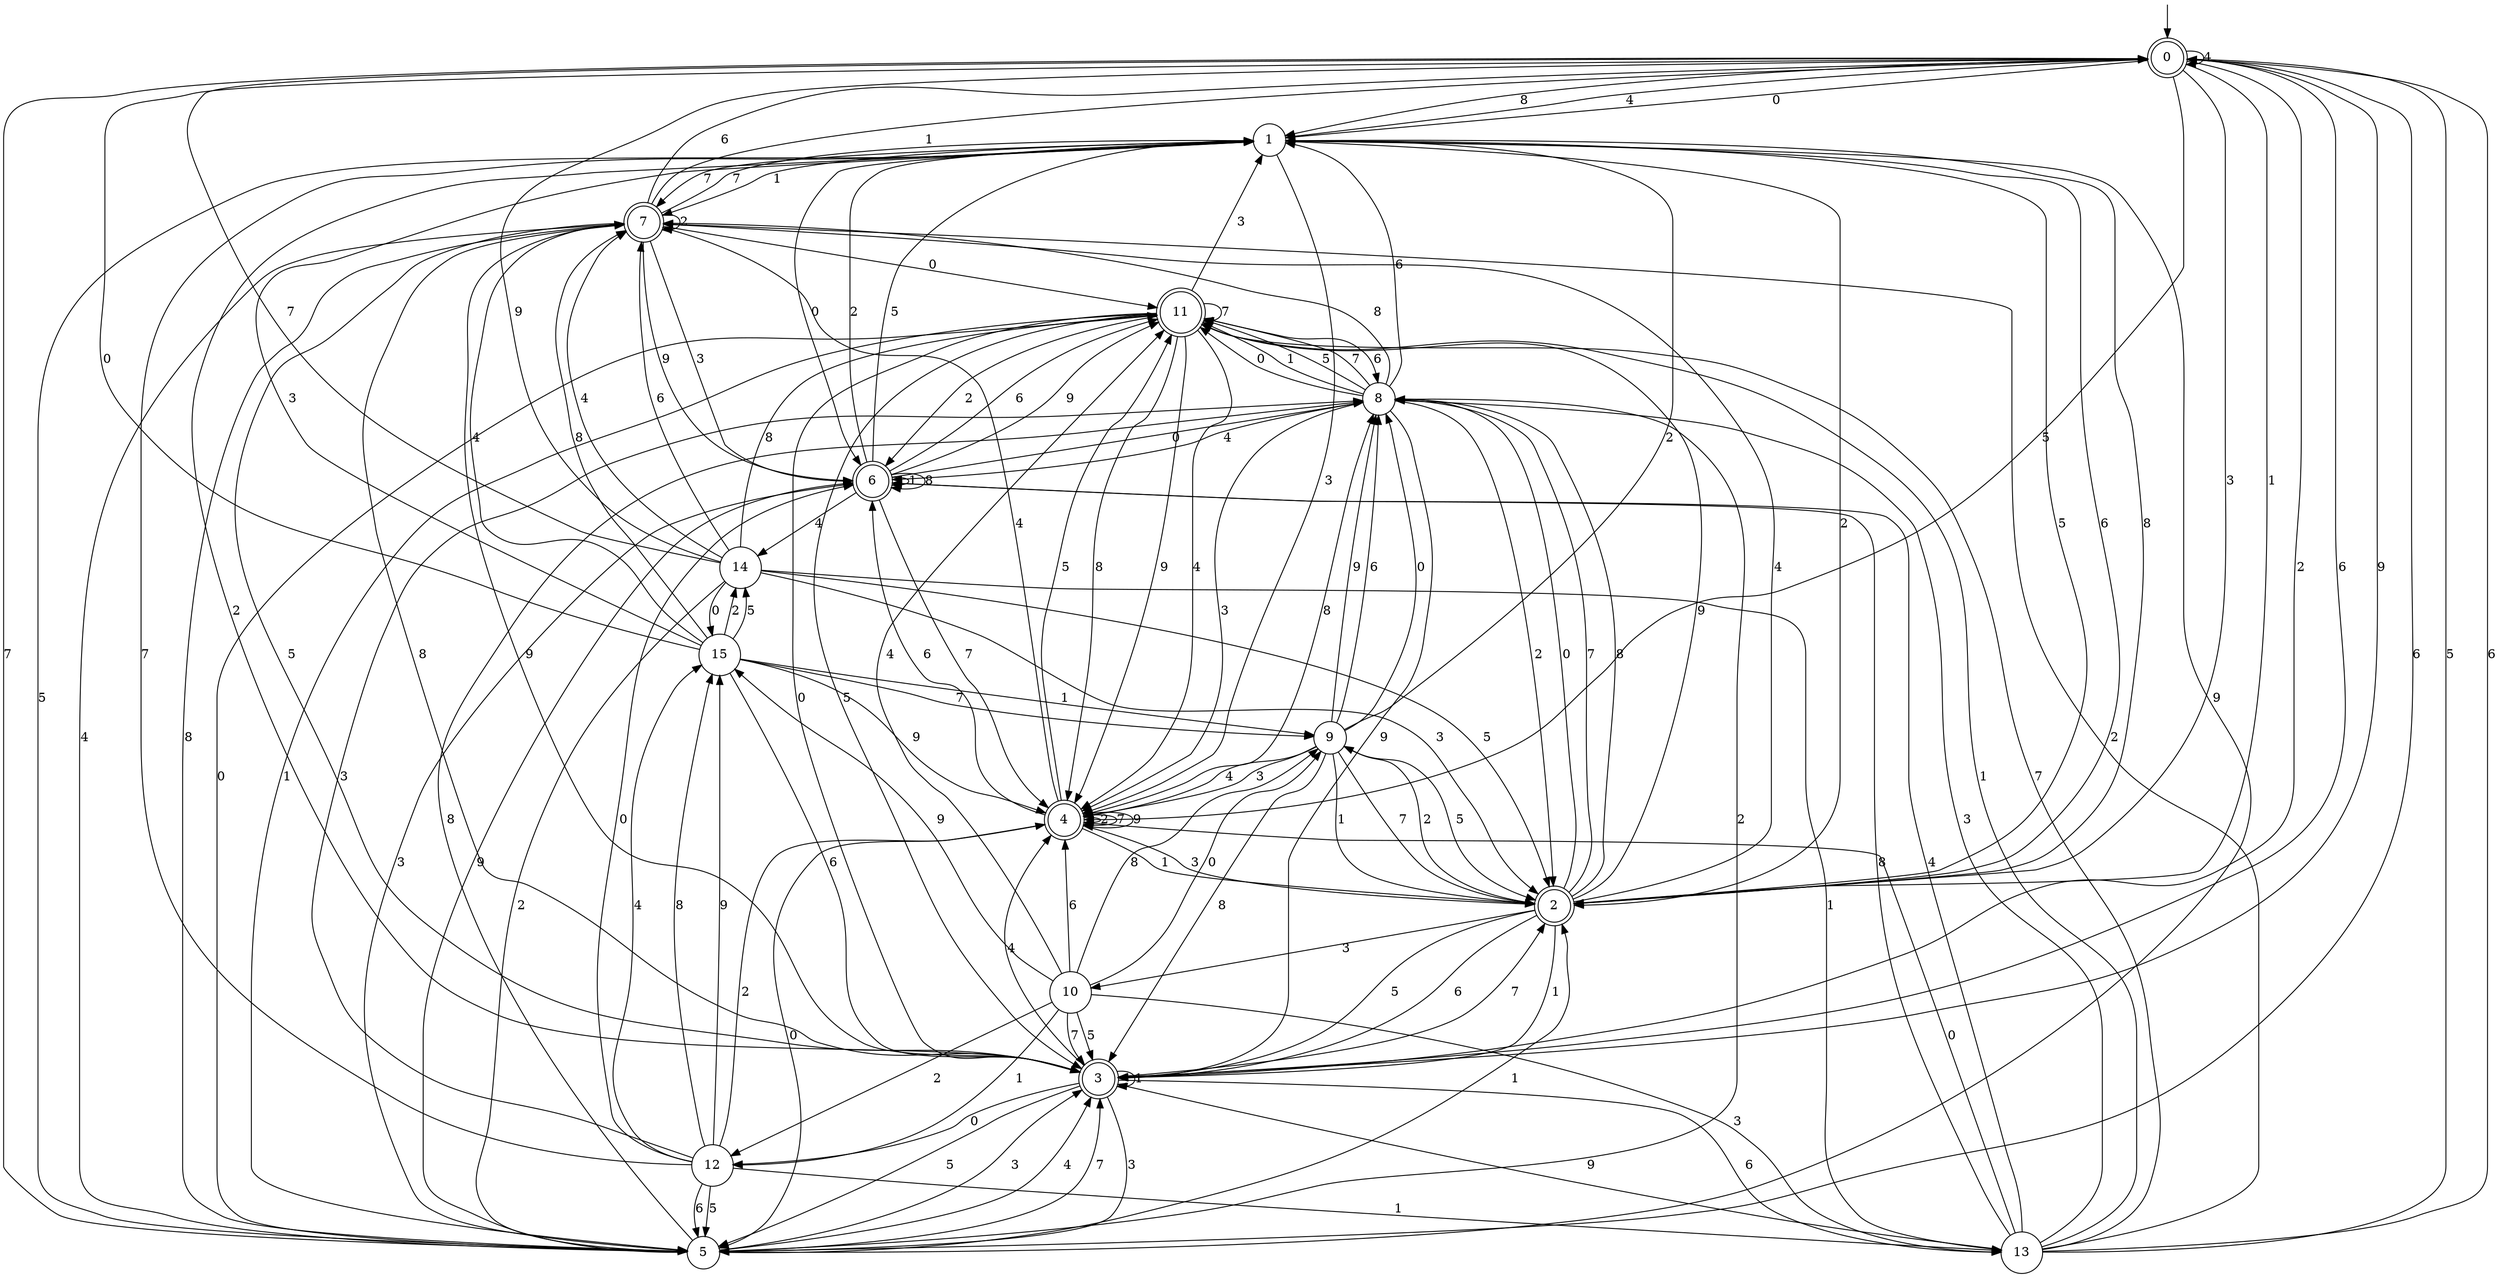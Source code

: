digraph g {

	s0 [shape="doublecircle" label="0"];
	s1 [shape="circle" label="1"];
	s2 [shape="doublecircle" label="2"];
	s3 [shape="doublecircle" label="3"];
	s4 [shape="doublecircle" label="4"];
	s5 [shape="circle" label="5"];
	s6 [shape="doublecircle" label="6"];
	s7 [shape="doublecircle" label="7"];
	s8 [shape="circle" label="8"];
	s9 [shape="circle" label="9"];
	s10 [shape="circle" label="10"];
	s11 [shape="doublecircle" label="11"];
	s12 [shape="circle" label="12"];
	s13 [shape="circle" label="13"];
	s14 [shape="circle" label="14"];
	s15 [shape="circle" label="15"];
	s0 -> s1 [label="0"];
	s0 -> s2 [label="1"];
	s0 -> s3 [label="2"];
	s0 -> s2 [label="3"];
	s0 -> s0 [label="4"];
	s0 -> s4 [label="5"];
	s0 -> s3 [label="6"];
	s0 -> s5 [label="7"];
	s0 -> s1 [label="8"];
	s0 -> s3 [label="9"];
	s1 -> s6 [label="0"];
	s1 -> s7 [label="1"];
	s1 -> s2 [label="2"];
	s1 -> s4 [label="3"];
	s1 -> s0 [label="4"];
	s1 -> s2 [label="5"];
	s1 -> s2 [label="6"];
	s1 -> s7 [label="7"];
	s1 -> s2 [label="8"];
	s1 -> s5 [label="9"];
	s2 -> s8 [label="0"];
	s2 -> s3 [label="1"];
	s2 -> s9 [label="2"];
	s2 -> s10 [label="3"];
	s2 -> s7 [label="4"];
	s2 -> s3 [label="5"];
	s2 -> s3 [label="6"];
	s2 -> s8 [label="7"];
	s2 -> s8 [label="8"];
	s2 -> s11 [label="9"];
	s3 -> s12 [label="0"];
	s3 -> s3 [label="1"];
	s3 -> s1 [label="2"];
	s3 -> s5 [label="3"];
	s3 -> s4 [label="4"];
	s3 -> s5 [label="5"];
	s3 -> s13 [label="6"];
	s3 -> s2 [label="7"];
	s3 -> s7 [label="8"];
	s3 -> s7 [label="9"];
	s4 -> s5 [label="0"];
	s4 -> s2 [label="1"];
	s4 -> s4 [label="2"];
	s4 -> s2 [label="3"];
	s4 -> s7 [label="4"];
	s4 -> s11 [label="5"];
	s4 -> s6 [label="6"];
	s4 -> s4 [label="7"];
	s4 -> s8 [label="8"];
	s4 -> s4 [label="9"];
	s5 -> s11 [label="0"];
	s5 -> s2 [label="1"];
	s5 -> s8 [label="2"];
	s5 -> s3 [label="3"];
	s5 -> s3 [label="4"];
	s5 -> s1 [label="5"];
	s5 -> s0 [label="6"];
	s5 -> s3 [label="7"];
	s5 -> s8 [label="8"];
	s5 -> s6 [label="9"];
	s6 -> s8 [label="0"];
	s6 -> s6 [label="1"];
	s6 -> s1 [label="2"];
	s6 -> s5 [label="3"];
	s6 -> s14 [label="4"];
	s6 -> s1 [label="5"];
	s6 -> s11 [label="6"];
	s6 -> s4 [label="7"];
	s6 -> s6 [label="8"];
	s6 -> s11 [label="9"];
	s7 -> s11 [label="0"];
	s7 -> s0 [label="1"];
	s7 -> s7 [label="2"];
	s7 -> s6 [label="3"];
	s7 -> s5 [label="4"];
	s7 -> s3 [label="5"];
	s7 -> s0 [label="6"];
	s7 -> s1 [label="7"];
	s7 -> s5 [label="8"];
	s7 -> s6 [label="9"];
	s8 -> s11 [label="0"];
	s8 -> s11 [label="1"];
	s8 -> s2 [label="2"];
	s8 -> s4 [label="3"];
	s8 -> s6 [label="4"];
	s8 -> s11 [label="5"];
	s8 -> s1 [label="6"];
	s8 -> s11 [label="7"];
	s8 -> s7 [label="8"];
	s8 -> s3 [label="9"];
	s9 -> s8 [label="0"];
	s9 -> s2 [label="1"];
	s9 -> s1 [label="2"];
	s9 -> s4 [label="3"];
	s9 -> s4 [label="4"];
	s9 -> s2 [label="5"];
	s9 -> s8 [label="6"];
	s9 -> s2 [label="7"];
	s9 -> s3 [label="8"];
	s9 -> s8 [label="9"];
	s10 -> s9 [label="0"];
	s10 -> s12 [label="1"];
	s10 -> s12 [label="2"];
	s10 -> s13 [label="3"];
	s10 -> s11 [label="4"];
	s10 -> s3 [label="5"];
	s10 -> s4 [label="6"];
	s10 -> s3 [label="7"];
	s10 -> s9 [label="8"];
	s10 -> s15 [label="9"];
	s11 -> s3 [label="0"];
	s11 -> s5 [label="1"];
	s11 -> s6 [label="2"];
	s11 -> s1 [label="3"];
	s11 -> s4 [label="4"];
	s11 -> s3 [label="5"];
	s11 -> s8 [label="6"];
	s11 -> s11 [label="7"];
	s11 -> s4 [label="8"];
	s11 -> s4 [label="9"];
	s12 -> s6 [label="0"];
	s12 -> s13 [label="1"];
	s12 -> s4 [label="2"];
	s12 -> s8 [label="3"];
	s12 -> s15 [label="4"];
	s12 -> s5 [label="5"];
	s12 -> s5 [label="6"];
	s12 -> s1 [label="7"];
	s12 -> s15 [label="8"];
	s12 -> s15 [label="9"];
	s13 -> s4 [label="0"];
	s13 -> s11 [label="1"];
	s13 -> s7 [label="2"];
	s13 -> s8 [label="3"];
	s13 -> s6 [label="4"];
	s13 -> s0 [label="5"];
	s13 -> s0 [label="6"];
	s13 -> s11 [label="7"];
	s13 -> s6 [label="8"];
	s13 -> s3 [label="9"];
	s14 -> s15 [label="0"];
	s14 -> s13 [label="1"];
	s14 -> s5 [label="2"];
	s14 -> s2 [label="3"];
	s14 -> s7 [label="4"];
	s14 -> s2 [label="5"];
	s14 -> s7 [label="6"];
	s14 -> s0 [label="7"];
	s14 -> s11 [label="8"];
	s14 -> s0 [label="9"];
	s15 -> s0 [label="0"];
	s15 -> s9 [label="1"];
	s15 -> s14 [label="2"];
	s15 -> s1 [label="3"];
	s15 -> s7 [label="4"];
	s15 -> s14 [label="5"];
	s15 -> s3 [label="6"];
	s15 -> s9 [label="7"];
	s15 -> s7 [label="8"];
	s15 -> s4 [label="9"];

__start0 [label="" shape="none" width="0" height="0"];
__start0 -> s0;

}
